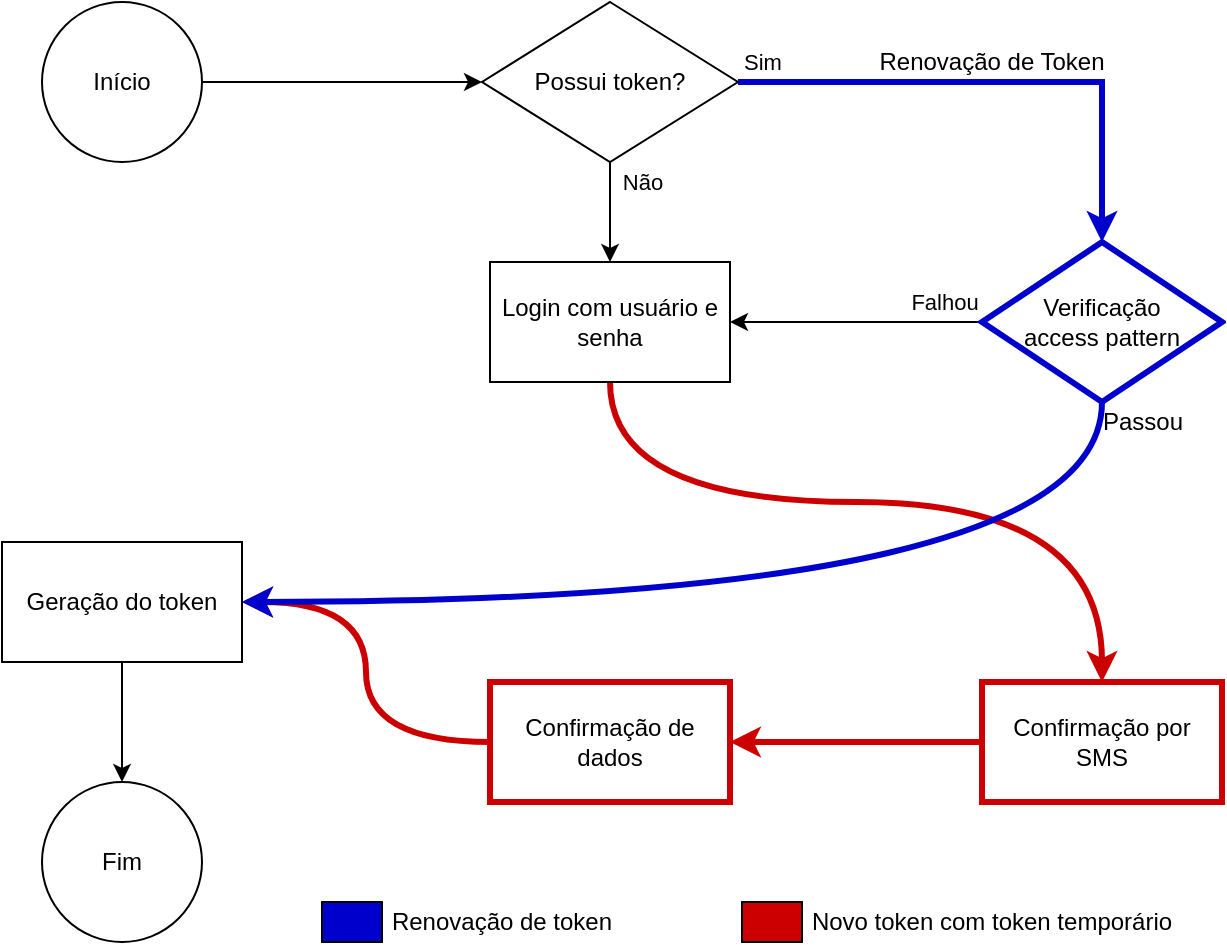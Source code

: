 <mxfile version="13.9.9" type="device"><diagram id="0aLvMv_9I3GW2ARMYlHn" name="Página-1"><mxGraphModel dx="1242" dy="722" grid="1" gridSize="10" guides="1" tooltips="1" connect="1" arrows="1" fold="1" page="1" pageScale="1" pageWidth="827" pageHeight="1169" math="0" shadow="0"><root><mxCell id="0"/><mxCell id="1" parent="0"/><mxCell id="ZsupMkGTMpgNmGEkuffr-22" value="" style="edgeStyle=orthogonalEdgeStyle;rounded=0;orthogonalLoop=1;jettySize=auto;html=1;curved=1;strokeColor=#CC0000;strokeWidth=3;entryX=0.5;entryY=0;entryDx=0;entryDy=0;" parent="1" source="ZsupMkGTMpgNmGEkuffr-1" target="ZsupMkGTMpgNmGEkuffr-4" edge="1"><mxGeometry relative="1" as="geometry"><mxPoint x="660" y="390" as="targetPoint"/><Array as="points"><mxPoint x="414" y="300"/><mxPoint x="660" y="300"/></Array></mxGeometry></mxCell><mxCell id="ZsupMkGTMpgNmGEkuffr-1" value="Login com usuário e senha" style="rounded=0;whiteSpace=wrap;html=1;" parent="1" vertex="1"><mxGeometry x="354" y="180" width="120" height="60" as="geometry"/></mxCell><mxCell id="ZsupMkGTMpgNmGEkuffr-3" value="Confirmação de dados" style="rounded=0;whiteSpace=wrap;html=1;strokeColor=#CC0000;strokeWidth=3;" parent="1" vertex="1"><mxGeometry x="354" y="390" width="120" height="60" as="geometry"/></mxCell><mxCell id="ZsupMkGTMpgNmGEkuffr-9" style="edgeStyle=orthogonalEdgeStyle;rounded=0;orthogonalLoop=1;jettySize=auto;html=1;entryX=1;entryY=0.5;entryDx=0;entryDy=0;curved=1;strokeColor=#CC0000;strokeWidth=3;exitX=0;exitY=0.5;exitDx=0;exitDy=0;" parent="1" source="ZsupMkGTMpgNmGEkuffr-3" target="ZsupMkGTMpgNmGEkuffr-5" edge="1"><mxGeometry relative="1" as="geometry"><mxPoint x="340" y="420" as="sourcePoint"/></mxGeometry></mxCell><mxCell id="rvLIvgh5_4VLT5JQHkhJ-1" value="" style="edgeStyle=orthogonalEdgeStyle;rounded=0;orthogonalLoop=1;jettySize=auto;html=1;strokeColor=#CC0000;strokeWidth=3;" edge="1" parent="1" source="ZsupMkGTMpgNmGEkuffr-4" target="ZsupMkGTMpgNmGEkuffr-3"><mxGeometry relative="1" as="geometry"/></mxCell><mxCell id="ZsupMkGTMpgNmGEkuffr-4" value="Confirmação por SMS" style="rounded=0;whiteSpace=wrap;html=1;strokeColor=#CC0000;strokeWidth=3;" parent="1" vertex="1"><mxGeometry x="600" y="390" width="120" height="60" as="geometry"/></mxCell><mxCell id="ZsupMkGTMpgNmGEkuffr-34" style="edgeStyle=orthogonalEdgeStyle;curved=1;rounded=0;orthogonalLoop=1;jettySize=auto;html=1;entryX=0.5;entryY=0;entryDx=0;entryDy=0;" parent="1" source="ZsupMkGTMpgNmGEkuffr-5" target="ZsupMkGTMpgNmGEkuffr-33" edge="1"><mxGeometry relative="1" as="geometry"/></mxCell><mxCell id="ZsupMkGTMpgNmGEkuffr-5" value="Geração do token" style="rounded=0;whiteSpace=wrap;html=1;" parent="1" vertex="1"><mxGeometry x="110" y="320" width="120" height="60" as="geometry"/></mxCell><mxCell id="ZsupMkGTMpgNmGEkuffr-11" style="edgeStyle=orthogonalEdgeStyle;rounded=0;orthogonalLoop=1;jettySize=auto;html=1;entryX=0.5;entryY=0;entryDx=0;entryDy=0;" parent="1" source="ZsupMkGTMpgNmGEkuffr-10" target="ZsupMkGTMpgNmGEkuffr-1" edge="1"><mxGeometry relative="1" as="geometry"><Array as="points"><mxPoint x="414" y="150"/><mxPoint x="414" y="150"/></Array></mxGeometry></mxCell><mxCell id="ZsupMkGTMpgNmGEkuffr-14" value="Não" style="edgeLabel;html=1;align=center;verticalAlign=middle;resizable=0;points=[];" parent="ZsupMkGTMpgNmGEkuffr-11" vertex="1" connectable="0"><mxGeometry x="-0.792" y="-2" relative="1" as="geometry"><mxPoint x="18" y="4.86" as="offset"/></mxGeometry></mxCell><mxCell id="ZsupMkGTMpgNmGEkuffr-19" style="edgeStyle=orthogonalEdgeStyle;rounded=0;orthogonalLoop=1;jettySize=auto;html=1;strokeColor=#0000CC;strokeWidth=3;" parent="1" source="ZsupMkGTMpgNmGEkuffr-10" target="ZsupMkGTMpgNmGEkuffr-21" edge="1"><mxGeometry relative="1" as="geometry"><mxPoint x="660" y="160" as="targetPoint"/></mxGeometry></mxCell><mxCell id="ZsupMkGTMpgNmGEkuffr-20" value="Sim" style="edgeLabel;html=1;align=center;verticalAlign=middle;resizable=0;points=[];" parent="ZsupMkGTMpgNmGEkuffr-19" vertex="1" connectable="0"><mxGeometry x="-0.859" relative="1" as="geometry"><mxPoint x="-7" y="-10" as="offset"/></mxGeometry></mxCell><mxCell id="ZsupMkGTMpgNmGEkuffr-10" value="Possui token?" style="rhombus;whiteSpace=wrap;html=1;" parent="1" vertex="1"><mxGeometry x="350" y="50" width="128" height="80" as="geometry"/></mxCell><mxCell id="ZsupMkGTMpgNmGEkuffr-18" style="edgeStyle=orthogonalEdgeStyle;rounded=0;orthogonalLoop=1;jettySize=auto;html=1;entryX=0;entryY=0.5;entryDx=0;entryDy=0;" parent="1" source="ZsupMkGTMpgNmGEkuffr-17" target="ZsupMkGTMpgNmGEkuffr-10" edge="1"><mxGeometry relative="1" as="geometry"/></mxCell><mxCell id="ZsupMkGTMpgNmGEkuffr-17" value="Início" style="ellipse;whiteSpace=wrap;html=1;aspect=fixed;" parent="1" vertex="1"><mxGeometry x="130" y="50" width="80" height="80" as="geometry"/></mxCell><mxCell id="ZsupMkGTMpgNmGEkuffr-29" style="edgeStyle=orthogonalEdgeStyle;curved=1;rounded=0;orthogonalLoop=1;jettySize=auto;html=1;entryX=1;entryY=0.5;entryDx=0;entryDy=0;strokeColor=#0000CC;strokeWidth=3;" parent="1" source="ZsupMkGTMpgNmGEkuffr-21" target="ZsupMkGTMpgNmGEkuffr-5" edge="1"><mxGeometry relative="1" as="geometry"><Array as="points"><mxPoint x="660" y="350"/></Array></mxGeometry></mxCell><mxCell id="ZsupMkGTMpgNmGEkuffr-31" style="edgeStyle=orthogonalEdgeStyle;curved=1;rounded=0;orthogonalLoop=1;jettySize=auto;html=1;entryX=1;entryY=0.5;entryDx=0;entryDy=0;" parent="1" source="ZsupMkGTMpgNmGEkuffr-21" target="ZsupMkGTMpgNmGEkuffr-1" edge="1"><mxGeometry relative="1" as="geometry"/></mxCell><mxCell id="ZsupMkGTMpgNmGEkuffr-32" value="Falhou" style="edgeLabel;html=1;align=center;verticalAlign=middle;resizable=0;points=[];" parent="ZsupMkGTMpgNmGEkuffr-31" vertex="1" connectable="0"><mxGeometry x="-0.699" y="-2" relative="1" as="geometry"><mxPoint y="-8" as="offset"/></mxGeometry></mxCell><mxCell id="ZsupMkGTMpgNmGEkuffr-21" value="&lt;span&gt;Verificação&lt;br&gt;access pattern&lt;/span&gt;" style="rhombus;whiteSpace=wrap;html=1;strokeColor=#0000CC;strokeWidth=3;" parent="1" vertex="1"><mxGeometry x="600" y="170" width="120" height="80" as="geometry"/></mxCell><mxCell id="ZsupMkGTMpgNmGEkuffr-28" value="Passou" style="text;html=1;align=center;verticalAlign=middle;resizable=0;points=[];autosize=1;" parent="1" vertex="1"><mxGeometry x="650" y="250" width="60" height="20" as="geometry"/></mxCell><mxCell id="ZsupMkGTMpgNmGEkuffr-30" value="Renovação de Token" style="text;html=1;strokeColor=none;fillColor=none;align=center;verticalAlign=middle;whiteSpace=wrap;rounded=0;" parent="1" vertex="1"><mxGeometry x="540" y="70" width="130" height="20" as="geometry"/></mxCell><mxCell id="ZsupMkGTMpgNmGEkuffr-33" value="Fim" style="ellipse;whiteSpace=wrap;html=1;aspect=fixed;rounded=0;" parent="1" vertex="1"><mxGeometry x="130" y="440" width="80" height="80" as="geometry"/></mxCell><mxCell id="ZsupMkGTMpgNmGEkuffr-35" value="" style="rounded=0;whiteSpace=wrap;html=1;strokeWidth=1;fillColor=#0000CC;" parent="1" vertex="1"><mxGeometry x="270" y="500" width="30" height="20" as="geometry"/></mxCell><mxCell id="ZsupMkGTMpgNmGEkuffr-36" value="Renovação de token" style="text;html=1;strokeColor=none;fillColor=none;align=center;verticalAlign=middle;whiteSpace=wrap;rounded=0;" parent="1" vertex="1"><mxGeometry x="280" y="500" width="160" height="20" as="geometry"/></mxCell><mxCell id="ZsupMkGTMpgNmGEkuffr-37" value="" style="rounded=0;whiteSpace=wrap;html=1;strokeWidth=1;fillColor=#CC0000;" parent="1" vertex="1"><mxGeometry x="480" y="500" width="30" height="20" as="geometry"/></mxCell><mxCell id="ZsupMkGTMpgNmGEkuffr-38" value="Novo token com token temporário" style="text;html=1;strokeColor=none;fillColor=none;align=center;verticalAlign=middle;whiteSpace=wrap;rounded=0;" parent="1" vertex="1"><mxGeometry x="490" y="500" width="230" height="20" as="geometry"/></mxCell></root></mxGraphModel></diagram></mxfile>